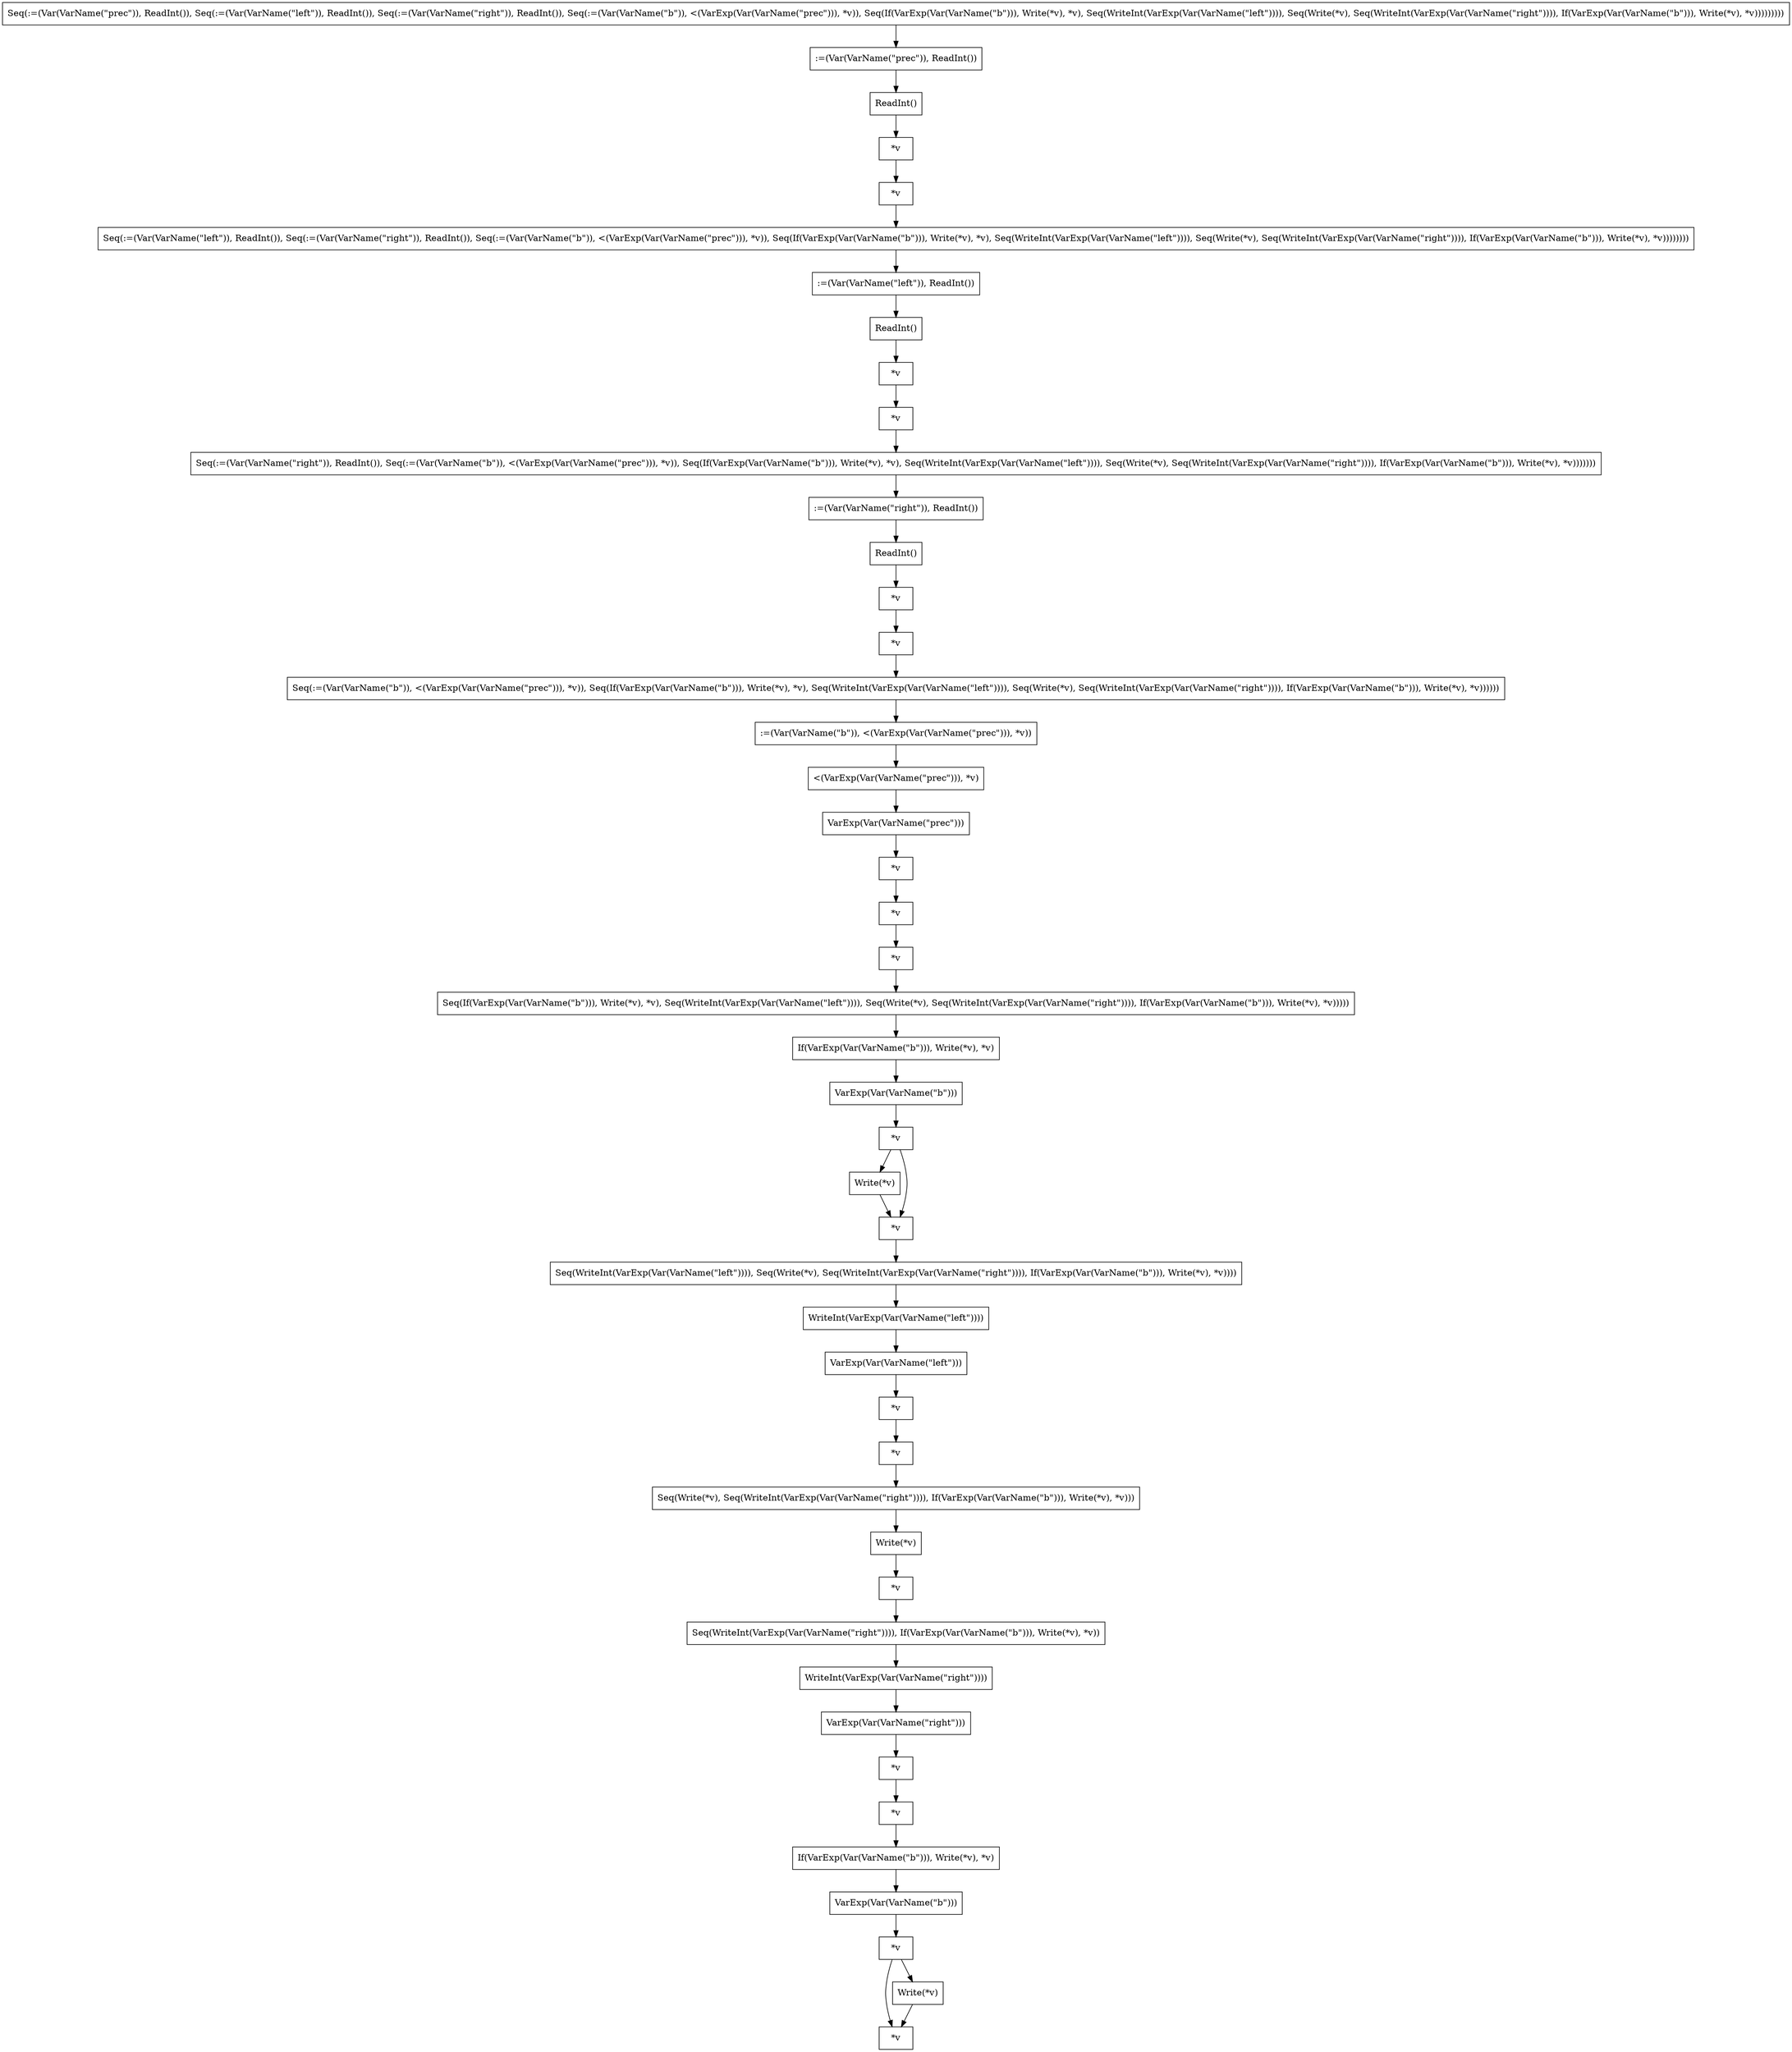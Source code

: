 digraph {
    0 [label="*v",shape=box];
    1 [label="*v",shape=box];
    2 [label="VarExp(Var(VarName(\"right\")))"
      ,shape=box];
    3 [label="*v",shape=box];
    4 [label="Seq(:=(Var(VarName(\"right\")), ReadInt()), Seq(:=(Var(VarName(\"b\")), <(VarExp(Var(VarName(\"prec\"))), *v)), Seq(If(VarExp(Var(VarName(\"b\"))), Write(*v), *v), Seq(WriteInt(VarExp(Var(VarName(\"left\")))), Seq(Write(*v), Seq(WriteInt(VarExp(Var(VarName(\"right\")))), If(VarExp(Var(VarName(\"b\"))), Write(*v), *v)))))))"
      ,shape=box];
    5 [label="*v",shape=box];
    6 [label="VarExp(Var(VarName(\"prec\")))"
      ,shape=box];
    7 [label=":=(Var(VarName(\"b\")), <(VarExp(Var(VarName(\"prec\"))), *v))"
      ,shape=box];
    8 [label="*v",shape=box];
    9 [label="<(VarExp(Var(VarName(\"prec\"))), *v)"
      ,shape=box];
    10 [label="*v",shape=box];
    11 [label="WriteInt(VarExp(Var(VarName(\"right\"))))"
       ,shape=box];
    12 [label="Write(*v)"
       ,shape=box];
    13 [label="WriteInt(VarExp(Var(VarName(\"left\"))))"
       ,shape=box];
    14 [label="*v",shape=box];
    15 [label="Seq(:=(Var(VarName(\"b\")), <(VarExp(Var(VarName(\"prec\"))), *v)), Seq(If(VarExp(Var(VarName(\"b\"))), Write(*v), *v), Seq(WriteInt(VarExp(Var(VarName(\"left\")))), Seq(Write(*v), Seq(WriteInt(VarExp(Var(VarName(\"right\")))), If(VarExp(Var(VarName(\"b\"))), Write(*v), *v))))))"
       ,shape=box];
    16 [label="*v",shape=box];
    17 [label="VarExp(Var(VarName(\"left\")))"
       ,shape=box];
    18 [label="VarExp(Var(VarName(\"b\")))"
       ,shape=box];
    19 [label="*v",shape=box];
    20 [label="Write(*v)"
       ,shape=box];
    21 [label="*v",shape=box];
    22 [label="Write(*v)"
       ,shape=box];
    23 [label="Seq(:=(Var(VarName(\"left\")), ReadInt()), Seq(:=(Var(VarName(\"right\")), ReadInt()), Seq(:=(Var(VarName(\"b\")), <(VarExp(Var(VarName(\"prec\"))), *v)), Seq(If(VarExp(Var(VarName(\"b\"))), Write(*v), *v), Seq(WriteInt(VarExp(Var(VarName(\"left\")))), Seq(Write(*v), Seq(WriteInt(VarExp(Var(VarName(\"right\")))), If(VarExp(Var(VarName(\"b\"))), Write(*v), *v))))))))"
       ,shape=box];
    24 [label="*v",shape=box];
    25 [label="ReadInt()"
       ,shape=box];
    26 [label=":=(Var(VarName(\"left\")), ReadInt())"
       ,shape=box];
    27 [label="*v",shape=box];
    28 [label="Seq(If(VarExp(Var(VarName(\"b\"))), Write(*v), *v), Seq(WriteInt(VarExp(Var(VarName(\"left\")))), Seq(Write(*v), Seq(WriteInt(VarExp(Var(VarName(\"right\")))), If(VarExp(Var(VarName(\"b\"))), Write(*v), *v)))))"
       ,shape=box];
    29 [label="If(VarExp(Var(VarName(\"b\"))), Write(*v), *v)"
       ,shape=box];
    30 [label="ReadInt()"
       ,shape=box];
    31 [label="*v",shape=box];
    32 [label=":=(Var(VarName(\"right\")), ReadInt())"
       ,shape=box];
    33 [label="*v",shape=box];
    34 [label="Seq(Write(*v), Seq(WriteInt(VarExp(Var(VarName(\"right\")))), If(VarExp(Var(VarName(\"b\"))), Write(*v), *v)))"
       ,shape=box];
    35 [label="If(VarExp(Var(VarName(\"b\"))), Write(*v), *v)"
       ,shape=box];
    36 [label="*v",shape=box];
    37 [label="VarExp(Var(VarName(\"b\")))"
       ,shape=box];
    38 [label="ReadInt()"
       ,shape=box];
    39 [label=":=(Var(VarName(\"prec\")), ReadInt())"
       ,shape=box];
    40 [label="*v",shape=box];
    41 [label="*v",shape=box];
    42 [label="*v",shape=box];
    43 [label="Seq(WriteInt(VarExp(Var(VarName(\"right\")))), If(VarExp(Var(VarName(\"b\"))), Write(*v), *v))"
       ,shape=box];
    44 [label="Seq(:=(Var(VarName(\"prec\")), ReadInt()), Seq(:=(Var(VarName(\"left\")), ReadInt()), Seq(:=(Var(VarName(\"right\")), ReadInt()), Seq(:=(Var(VarName(\"b\")), <(VarExp(Var(VarName(\"prec\"))), *v)), Seq(If(VarExp(Var(VarName(\"b\"))), Write(*v), *v), Seq(WriteInt(VarExp(Var(VarName(\"left\")))), Seq(Write(*v), Seq(WriteInt(VarExp(Var(VarName(\"right\")))), If(VarExp(Var(VarName(\"b\"))), Write(*v), *v)))))))))"
       ,shape=box];
    45 [label="Seq(WriteInt(VarExp(Var(VarName(\"left\")))), Seq(Write(*v), Seq(WriteInt(VarExp(Var(VarName(\"right\")))), If(VarExp(Var(VarName(\"b\"))), Write(*v), *v))))"
       ,shape=box];
    1 -> 10 [label="",shape=box];
    2 -> 1 [label="",shape=box];
    3 -> 28 [label="",shape=box];
    4 -> 32 [label="",shape=box];
    5 -> 8 [label="",shape=box];
    6 -> 5 [label="",shape=box];
    7 -> 9 [label="",shape=box];
    8 -> 3 [label="",shape=box];
    9 -> 6 [label="",shape=box];
    10 -> 29 [label="",shape=box];
    11 -> 2 [label="",shape=box];
    12 -> 0 [label="",shape=box];
    13 -> 17 [label="",shape=box];
    14 -> 34 [label="",shape=box];
    15 -> 7 [label="",shape=box];
    16 -> 14 [label="",shape=box];
    17 -> 16 [label="",shape=box];
    18 -> 36 [label="",shape=box];
    19 -> 23 [label="",shape=box];
    20 -> 42 [label="",shape=box];
    21 -> 43 [label="",shape=box];
    22 -> 21 [label="",shape=box];
    23 -> 26 [label="",shape=box];
    24 -> 27 [label="",shape=box];
    25 -> 24 [label="",shape=box];
    26 -> 25 [label="",shape=box];
    27 -> 4 [label="",shape=box];
    28 -> 35 [label="",shape=box];
    29 -> 18 [label="",shape=box];
    30 -> 31 [label="",shape=box];
    31 -> 33 [label="",shape=box];
    32 -> 30 [label="",shape=box];
    33 -> 15 [label="",shape=box];
    34 -> 22 [label="",shape=box];
    35 -> 37 [label="",shape=box];
    36 -> 0 [label="",shape=box];
    36 -> 12 [label="",shape=box];
    37 -> 41 [label="",shape=box];
    38 -> 40 [label="",shape=box];
    39 -> 38 [label="",shape=box];
    40 -> 19 [label="",shape=box];
    41 -> 20 [label="",shape=box];
    41 -> 42 [label="",shape=box];
    42 -> 45 [label="",shape=box];
    43 -> 11 [label="",shape=box];
    44 -> 39 [label="",shape=box];
    45 -> 13 [label="",shape=box];
}
